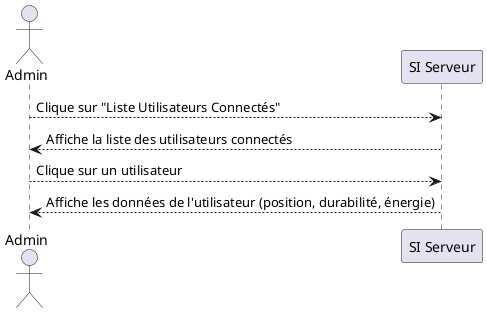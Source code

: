 @startuml
Actor Admin
Participant si as "SI Serveur"

Admin --> si : Clique sur "Liste Utilisateurs Connectés"
Admin <-- si : Affiche la liste des utilisateurs connectés
Admin --> si : Clique sur un utilisateur
Admin <-- si : Affiche les données de l'utilisateur (position, durabilité, énergie)
@enduml
